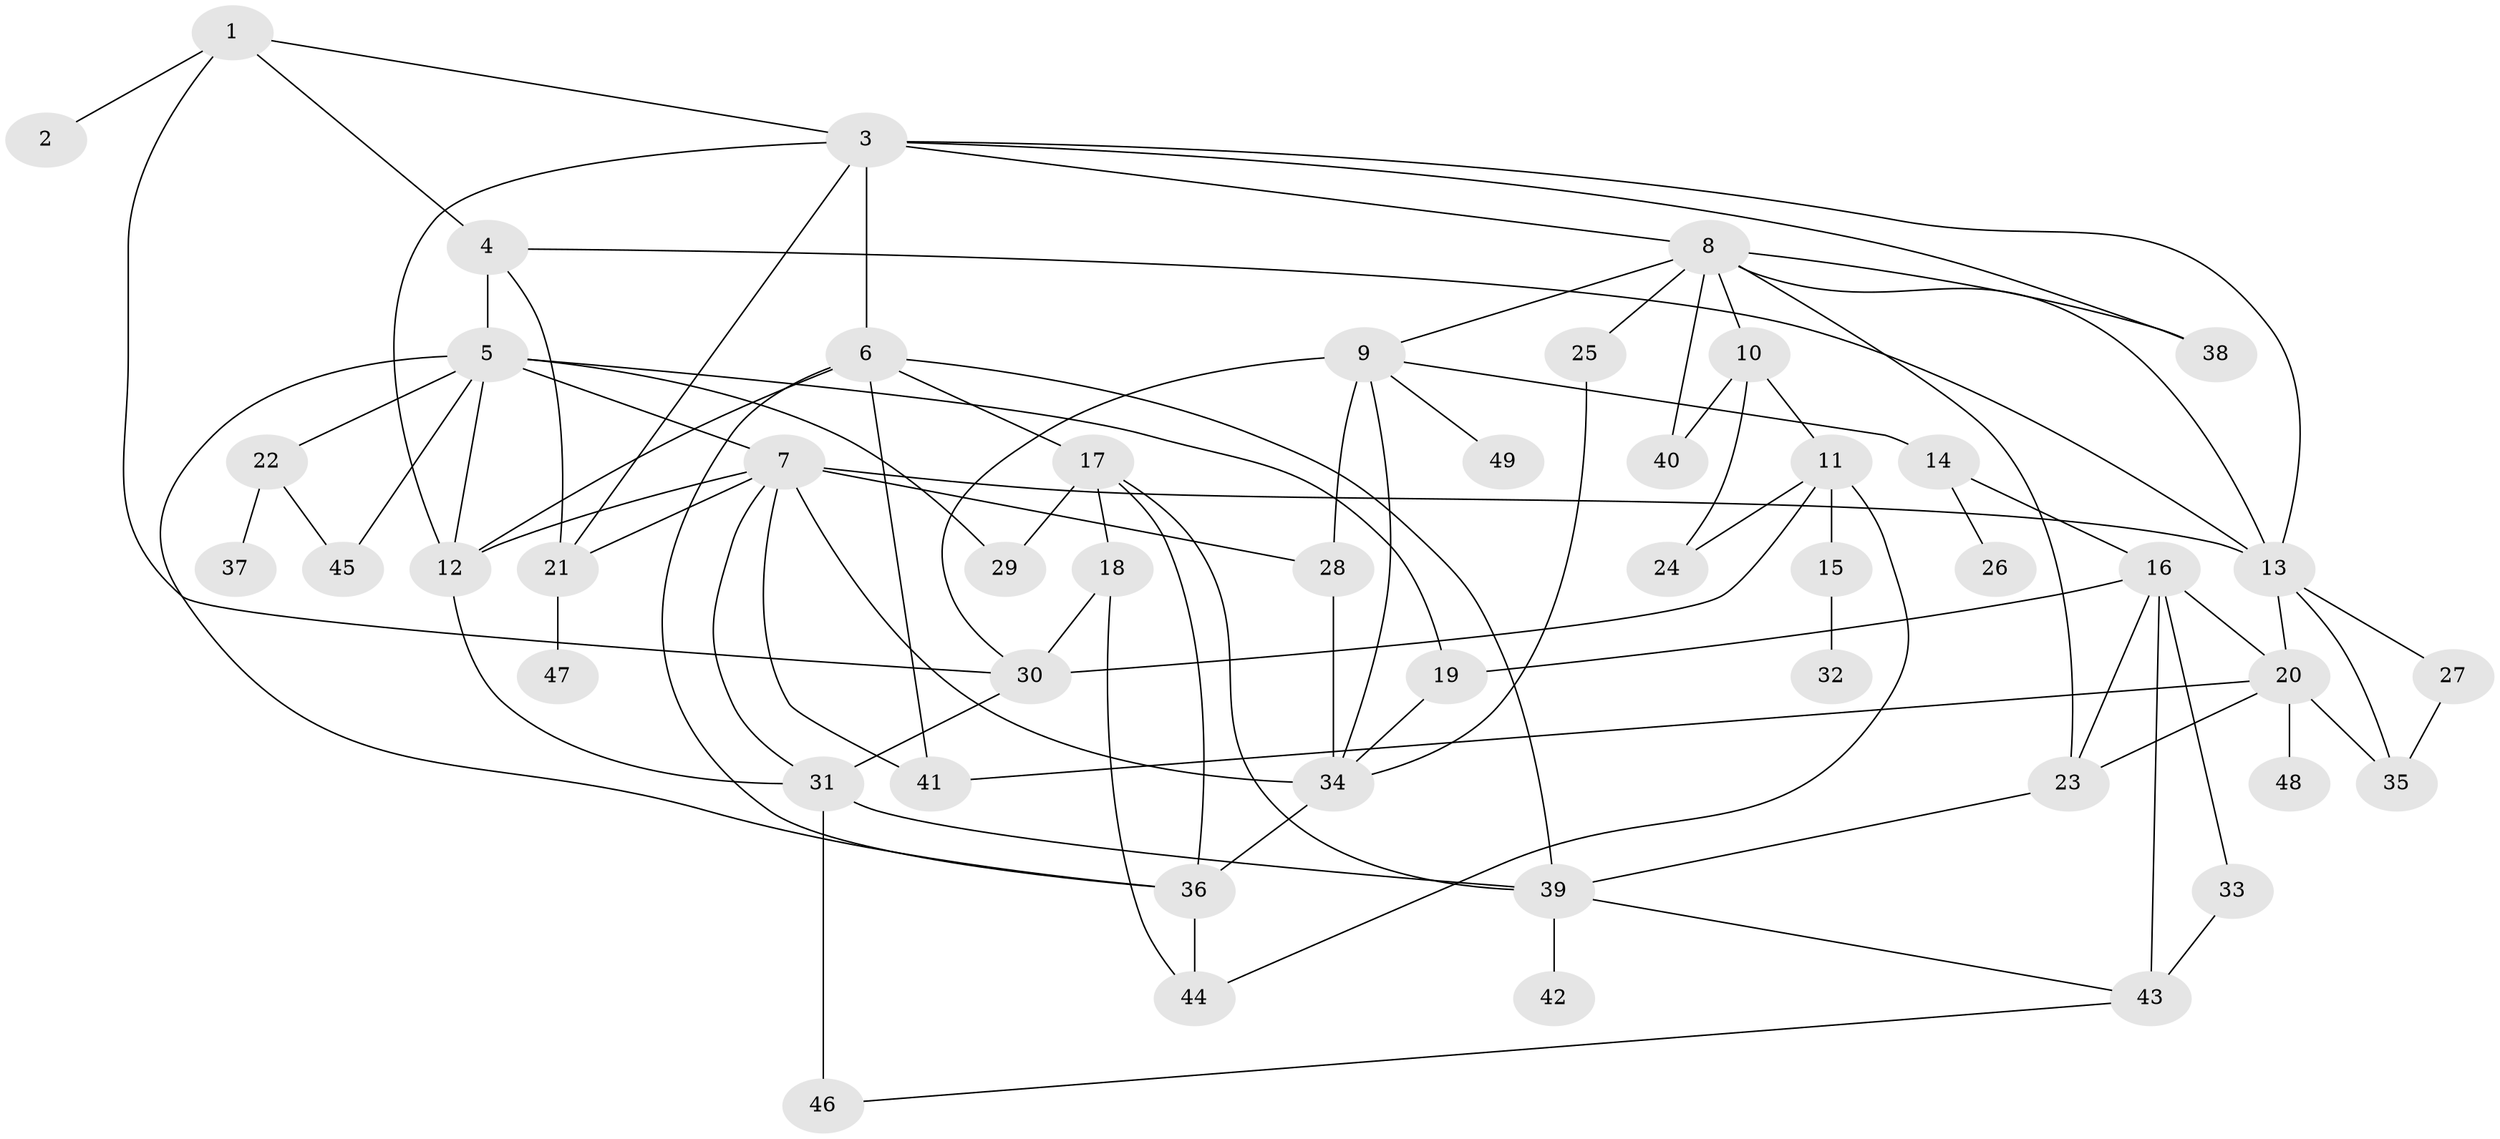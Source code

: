 // original degree distribution, {4: 0.08163265306122448, 2: 0.24489795918367346, 6: 0.07142857142857142, 5: 0.061224489795918366, 3: 0.22448979591836735, 9: 0.01020408163265306, 8: 0.01020408163265306, 7: 0.04081632653061224, 1: 0.25510204081632654}
// Generated by graph-tools (version 1.1) at 2025/34/03/09/25 02:34:22]
// undirected, 49 vertices, 90 edges
graph export_dot {
graph [start="1"]
  node [color=gray90,style=filled];
  1;
  2;
  3;
  4;
  5;
  6;
  7;
  8;
  9;
  10;
  11;
  12;
  13;
  14;
  15;
  16;
  17;
  18;
  19;
  20;
  21;
  22;
  23;
  24;
  25;
  26;
  27;
  28;
  29;
  30;
  31;
  32;
  33;
  34;
  35;
  36;
  37;
  38;
  39;
  40;
  41;
  42;
  43;
  44;
  45;
  46;
  47;
  48;
  49;
  1 -- 2 [weight=1.0];
  1 -- 3 [weight=1.0];
  1 -- 4 [weight=1.0];
  1 -- 30 [weight=1.0];
  3 -- 6 [weight=2.0];
  3 -- 8 [weight=1.0];
  3 -- 12 [weight=2.0];
  3 -- 13 [weight=1.0];
  3 -- 21 [weight=1.0];
  3 -- 38 [weight=1.0];
  4 -- 5 [weight=2.0];
  4 -- 13 [weight=1.0];
  4 -- 21 [weight=1.0];
  5 -- 7 [weight=1.0];
  5 -- 12 [weight=1.0];
  5 -- 19 [weight=1.0];
  5 -- 22 [weight=1.0];
  5 -- 29 [weight=1.0];
  5 -- 36 [weight=1.0];
  5 -- 45 [weight=1.0];
  6 -- 12 [weight=1.0];
  6 -- 17 [weight=2.0];
  6 -- 36 [weight=1.0];
  6 -- 39 [weight=1.0];
  6 -- 41 [weight=1.0];
  7 -- 12 [weight=1.0];
  7 -- 13 [weight=2.0];
  7 -- 21 [weight=1.0];
  7 -- 28 [weight=1.0];
  7 -- 31 [weight=1.0];
  7 -- 34 [weight=3.0];
  7 -- 41 [weight=1.0];
  8 -- 9 [weight=1.0];
  8 -- 10 [weight=1.0];
  8 -- 13 [weight=1.0];
  8 -- 23 [weight=1.0];
  8 -- 25 [weight=1.0];
  8 -- 38 [weight=1.0];
  8 -- 40 [weight=1.0];
  9 -- 14 [weight=1.0];
  9 -- 28 [weight=2.0];
  9 -- 30 [weight=1.0];
  9 -- 34 [weight=1.0];
  9 -- 49 [weight=1.0];
  10 -- 11 [weight=1.0];
  10 -- 24 [weight=1.0];
  10 -- 40 [weight=1.0];
  11 -- 15 [weight=1.0];
  11 -- 24 [weight=1.0];
  11 -- 30 [weight=1.0];
  11 -- 44 [weight=1.0];
  12 -- 31 [weight=1.0];
  13 -- 20 [weight=1.0];
  13 -- 27 [weight=1.0];
  13 -- 35 [weight=1.0];
  14 -- 16 [weight=1.0];
  14 -- 26 [weight=1.0];
  15 -- 32 [weight=1.0];
  16 -- 19 [weight=1.0];
  16 -- 20 [weight=1.0];
  16 -- 23 [weight=2.0];
  16 -- 33 [weight=1.0];
  16 -- 43 [weight=3.0];
  17 -- 18 [weight=1.0];
  17 -- 29 [weight=1.0];
  17 -- 36 [weight=1.0];
  17 -- 39 [weight=1.0];
  18 -- 30 [weight=3.0];
  18 -- 44 [weight=1.0];
  19 -- 34 [weight=1.0];
  20 -- 23 [weight=1.0];
  20 -- 35 [weight=1.0];
  20 -- 41 [weight=1.0];
  20 -- 48 [weight=1.0];
  21 -- 47 [weight=1.0];
  22 -- 37 [weight=1.0];
  22 -- 45 [weight=1.0];
  23 -- 39 [weight=1.0];
  25 -- 34 [weight=1.0];
  27 -- 35 [weight=1.0];
  28 -- 34 [weight=1.0];
  30 -- 31 [weight=1.0];
  31 -- 39 [weight=1.0];
  31 -- 46 [weight=2.0];
  33 -- 43 [weight=1.0];
  34 -- 36 [weight=1.0];
  36 -- 44 [weight=1.0];
  39 -- 42 [weight=1.0];
  39 -- 43 [weight=1.0];
  43 -- 46 [weight=1.0];
}
